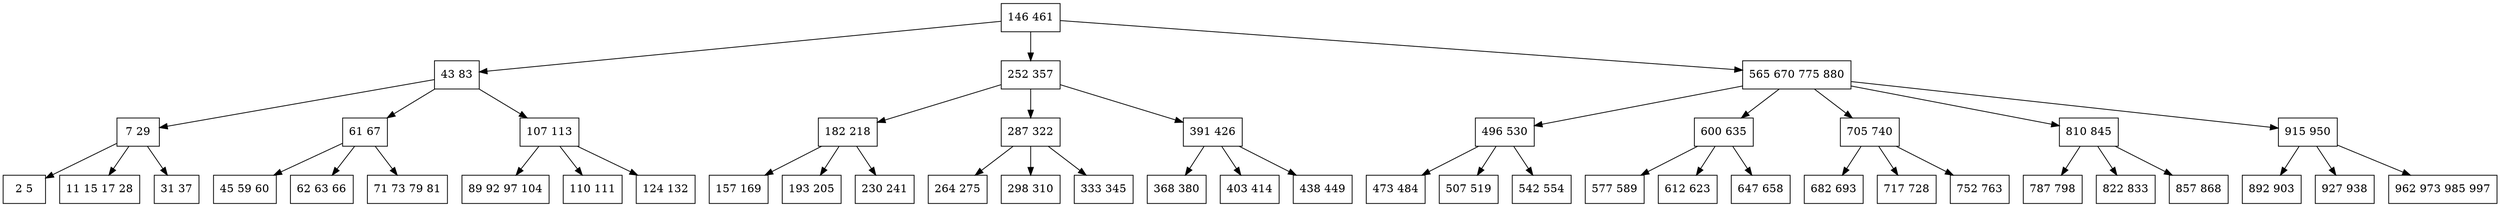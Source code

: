 digraph BTree{
node [shape=record];
Node0 [label="146 461 "];
Node0 -> Node1;
Node1 [label="43 83 "];
Node1 -> Node2;
Node2 [label="7 29 "];
Node2 -> Node3;
Node3 [label="2 5 "];
Node2 -> Node4;
Node4 [label="11 15 17 28 "];
Node2 -> Node5;
Node5 [label="31 37 "];
Node1 -> Node6;
Node6 [label="61 67 "];
Node6 -> Node7;
Node7 [label="45 59 60 "];
Node6 -> Node8;
Node8 [label="62 63 66 "];
Node6 -> Node9;
Node9 [label="71 73 79 81 "];
Node1 -> Node10;
Node10 [label="107 113 "];
Node10 -> Node11;
Node11 [label="89 92 97 104 "];
Node10 -> Node12;
Node12 [label="110 111 "];
Node10 -> Node13;
Node13 [label="124 132 "];
Node0 -> Node14;
Node14 [label="252 357 "];
Node14 -> Node15;
Node15 [label="182 218 "];
Node15 -> Node16;
Node16 [label="157 169 "];
Node15 -> Node17;
Node17 [label="193 205 "];
Node15 -> Node18;
Node18 [label="230 241 "];
Node14 -> Node19;
Node19 [label="287 322 "];
Node19 -> Node20;
Node20 [label="264 275 "];
Node19 -> Node21;
Node21 [label="298 310 "];
Node19 -> Node22;
Node22 [label="333 345 "];
Node14 -> Node23;
Node23 [label="391 426 "];
Node23 -> Node24;
Node24 [label="368 380 "];
Node23 -> Node25;
Node25 [label="403 414 "];
Node23 -> Node26;
Node26 [label="438 449 "];
Node0 -> Node27;
Node27 [label="565 670 775 880 "];
Node27 -> Node28;
Node28 [label="496 530 "];
Node28 -> Node29;
Node29 [label="473 484 "];
Node28 -> Node30;
Node30 [label="507 519 "];
Node28 -> Node31;
Node31 [label="542 554 "];
Node27 -> Node32;
Node32 [label="600 635 "];
Node32 -> Node33;
Node33 [label="577 589 "];
Node32 -> Node34;
Node34 [label="612 623 "];
Node32 -> Node35;
Node35 [label="647 658 "];
Node27 -> Node36;
Node36 [label="705 740 "];
Node36 -> Node37;
Node37 [label="682 693 "];
Node36 -> Node38;
Node38 [label="717 728 "];
Node36 -> Node39;
Node39 [label="752 763 "];
Node27 -> Node40;
Node40 [label="810 845 "];
Node40 -> Node41;
Node41 [label="787 798 "];
Node40 -> Node42;
Node42 [label="822 833 "];
Node40 -> Node43;
Node43 [label="857 868 "];
Node27 -> Node44;
Node44 [label="915 950 "];
Node44 -> Node45;
Node45 [label="892 903 "];
Node44 -> Node46;
Node46 [label="927 938 "];
Node44 -> Node47;
Node47 [label="962 973 985 997 "];
}
